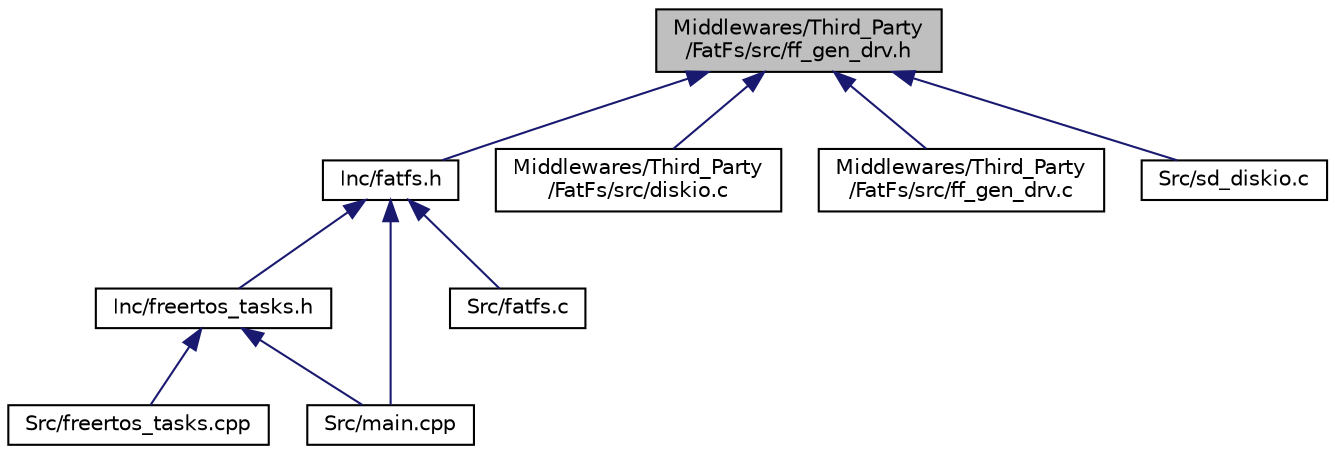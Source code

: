 digraph "Middlewares/Third_Party/FatFs/src/ff_gen_drv.h"
{
 // LATEX_PDF_SIZE
  edge [fontname="Helvetica",fontsize="10",labelfontname="Helvetica",labelfontsize="10"];
  node [fontname="Helvetica",fontsize="10",shape=record];
  Node1 [label="Middlewares/Third_Party\l/FatFs/src/ff_gen_drv.h",height=0.2,width=0.4,color="black", fillcolor="grey75", style="filled", fontcolor="black",tooltip="Header for ff_gen_drv.c module."];
  Node1 -> Node2 [dir="back",color="midnightblue",fontsize="10",style="solid"];
  Node2 [label="Inc/fatfs.h",height=0.2,width=0.4,color="black", fillcolor="white", style="filled",URL="$fatfs_8h.html",tooltip="Header for fatfs applications."];
  Node2 -> Node3 [dir="back",color="midnightblue",fontsize="10",style="solid"];
  Node3 [label="Inc/freertos_tasks.h",height=0.2,width=0.4,color="black", fillcolor="white", style="filled",URL="$freertos__tasks_8h_source.html",tooltip=" "];
  Node3 -> Node4 [dir="back",color="midnightblue",fontsize="10",style="solid"];
  Node4 [label="Src/freertos_tasks.cpp",height=0.2,width=0.4,color="black", fillcolor="white", style="filled",URL="$freertos__tasks_8cpp_source.html",tooltip=" "];
  Node3 -> Node5 [dir="back",color="midnightblue",fontsize="10",style="solid"];
  Node5 [label="Src/main.cpp",height=0.2,width=0.4,color="black", fillcolor="white", style="filled",URL="$main_8cpp_source.html",tooltip=" "];
  Node2 -> Node6 [dir="back",color="midnightblue",fontsize="10",style="solid"];
  Node6 [label="Src/fatfs.c",height=0.2,width=0.4,color="black", fillcolor="white", style="filled",URL="$fatfs_8c.html",tooltip="Code for fatfs applications."];
  Node2 -> Node5 [dir="back",color="midnightblue",fontsize="10",style="solid"];
  Node1 -> Node7 [dir="back",color="midnightblue",fontsize="10",style="solid"];
  Node7 [label="Middlewares/Third_Party\l/FatFs/src/diskio.c",height=0.2,width=0.4,color="black", fillcolor="white", style="filled",URL="$diskio_8c_source.html",tooltip=" "];
  Node1 -> Node8 [dir="back",color="midnightblue",fontsize="10",style="solid"];
  Node8 [label="Middlewares/Third_Party\l/FatFs/src/ff_gen_drv.c",height=0.2,width=0.4,color="black", fillcolor="white", style="filled",URL="$ff__gen__drv_8c.html",tooltip="FatFs generic low level driver."];
  Node1 -> Node9 [dir="back",color="midnightblue",fontsize="10",style="solid"];
  Node9 [label="Src/sd_diskio.c",height=0.2,width=0.4,color="black", fillcolor="white", style="filled",URL="$sd__diskio_8c.html",tooltip="SD Disk I/O driver."];
}

